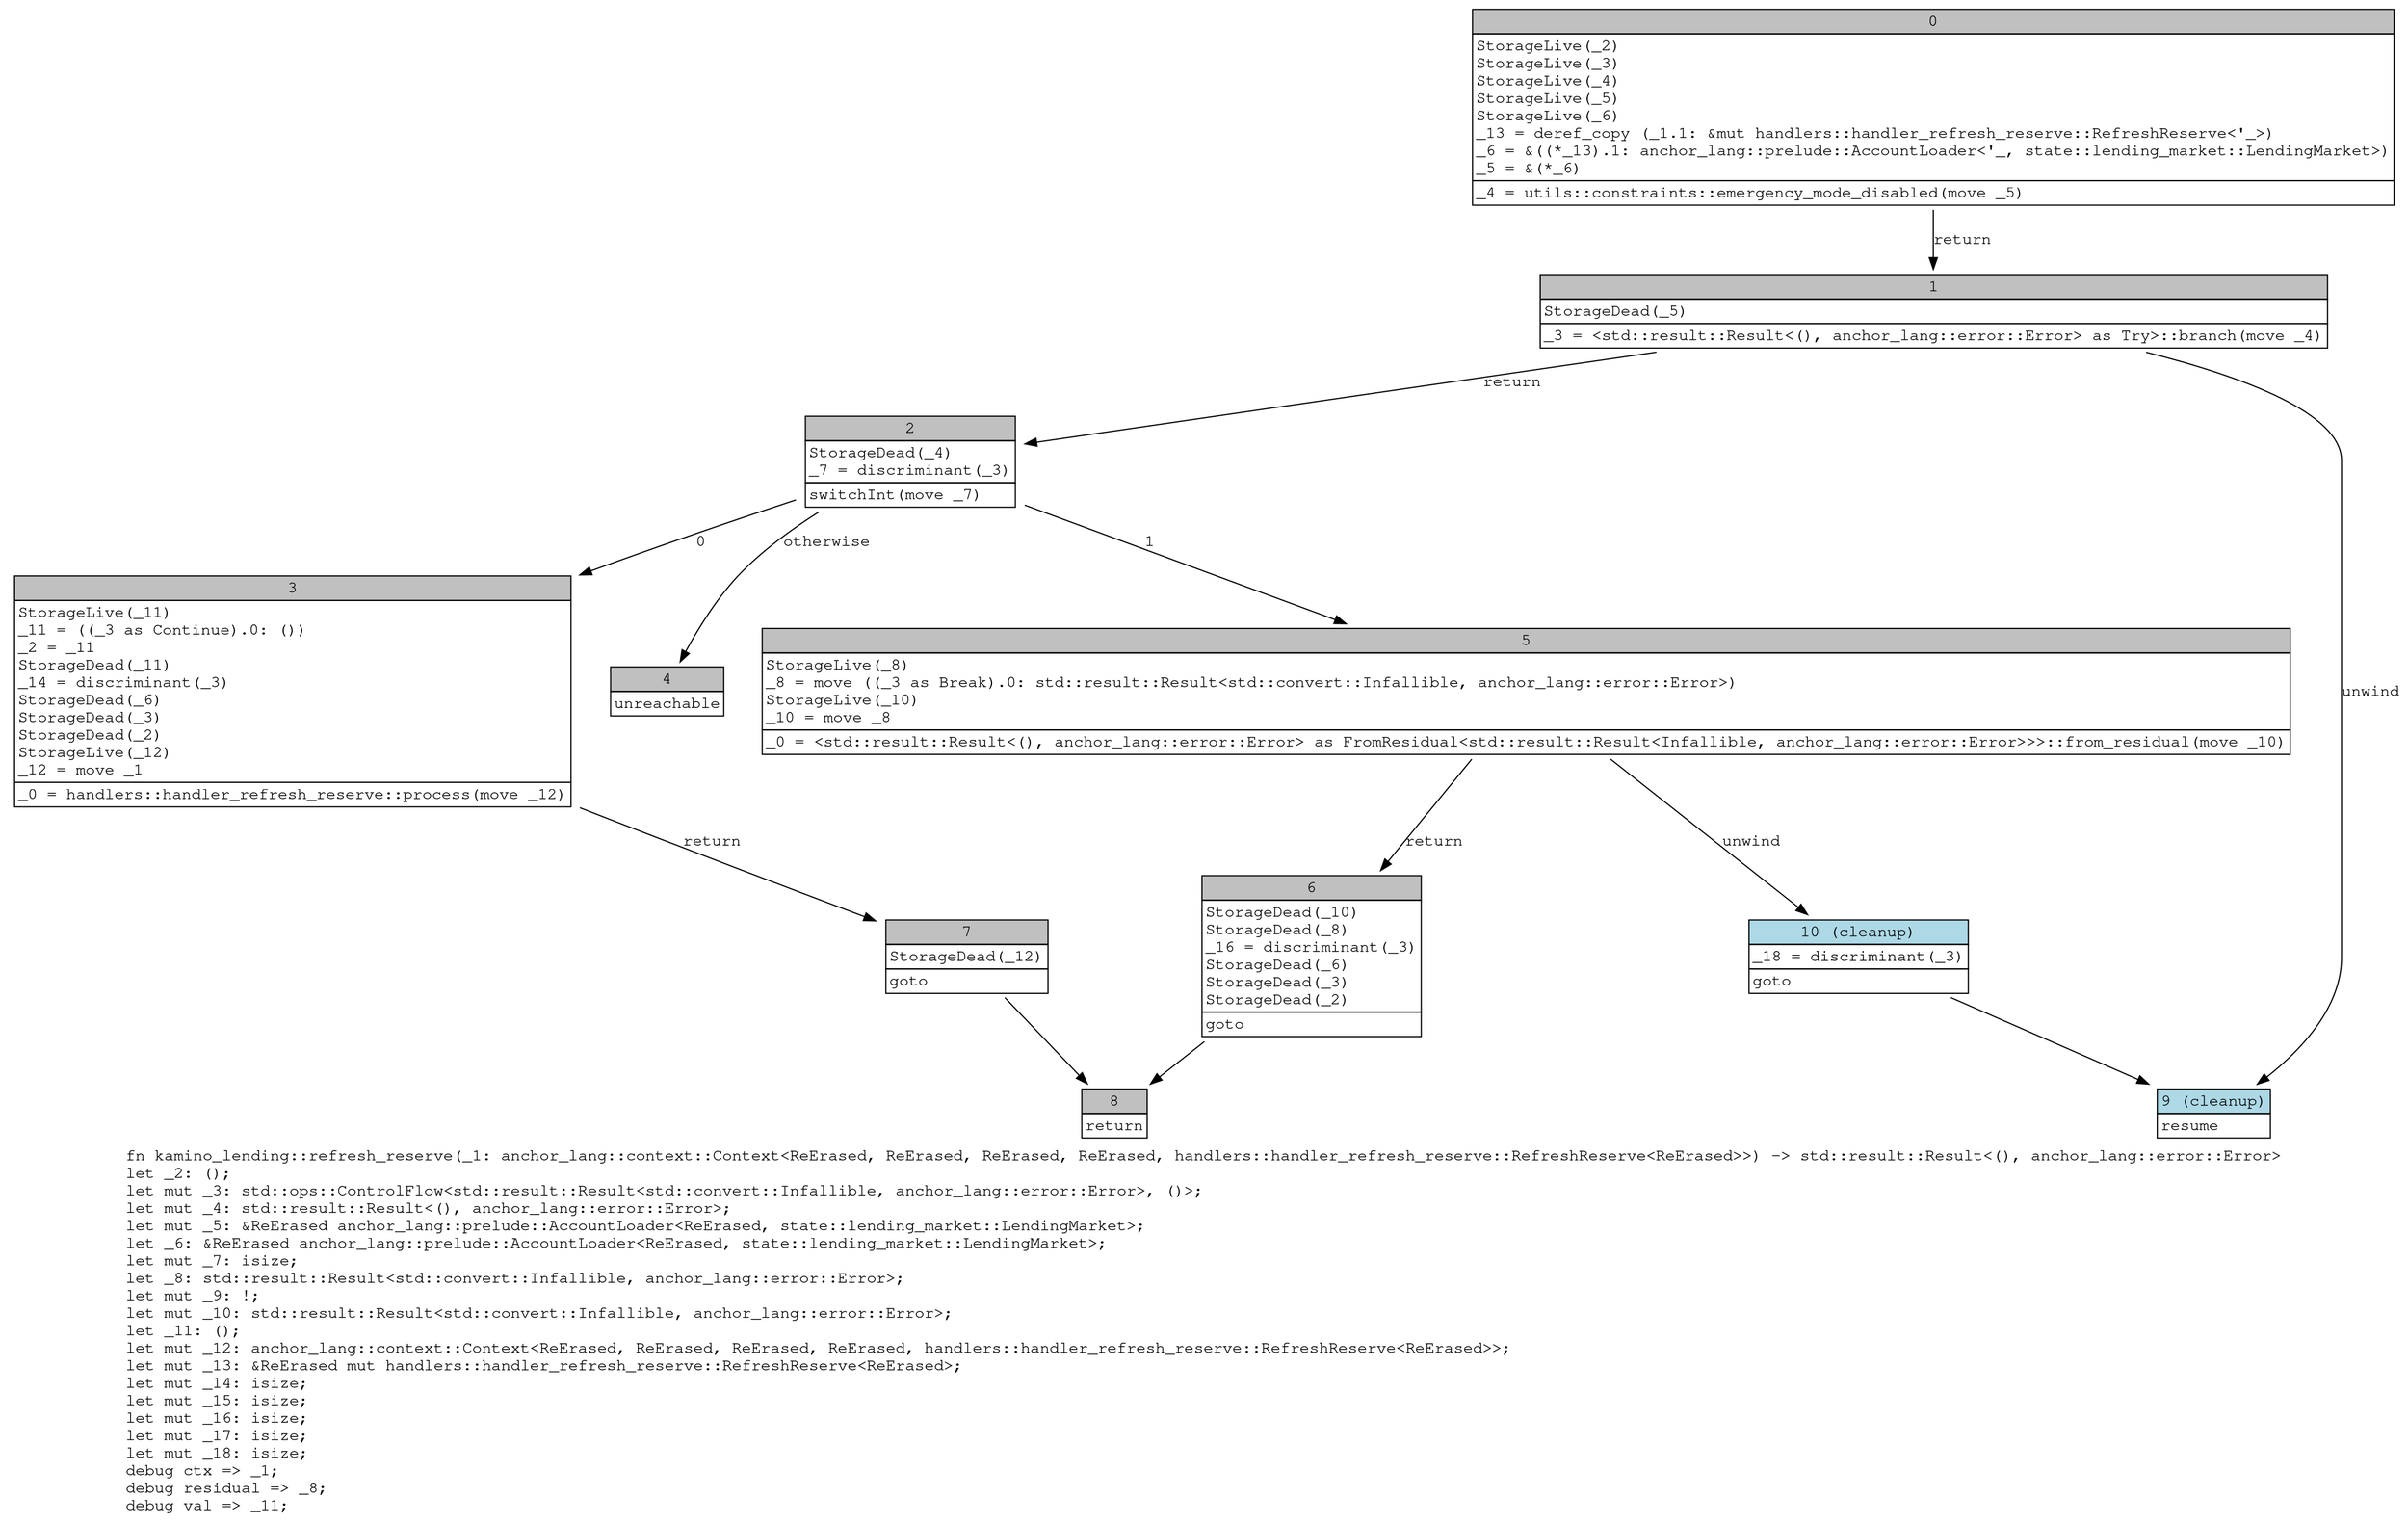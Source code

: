 digraph Mir_0_13871 {
    graph [fontname="Courier, monospace"];
    node [fontname="Courier, monospace"];
    edge [fontname="Courier, monospace"];
    label=<fn kamino_lending::refresh_reserve(_1: anchor_lang::context::Context&lt;ReErased, ReErased, ReErased, ReErased, handlers::handler_refresh_reserve::RefreshReserve&lt;ReErased&gt;&gt;) -&gt; std::result::Result&lt;(), anchor_lang::error::Error&gt;<br align="left"/>let _2: ();<br align="left"/>let mut _3: std::ops::ControlFlow&lt;std::result::Result&lt;std::convert::Infallible, anchor_lang::error::Error&gt;, ()&gt;;<br align="left"/>let mut _4: std::result::Result&lt;(), anchor_lang::error::Error&gt;;<br align="left"/>let mut _5: &amp;ReErased anchor_lang::prelude::AccountLoader&lt;ReErased, state::lending_market::LendingMarket&gt;;<br align="left"/>let _6: &amp;ReErased anchor_lang::prelude::AccountLoader&lt;ReErased, state::lending_market::LendingMarket&gt;;<br align="left"/>let mut _7: isize;<br align="left"/>let _8: std::result::Result&lt;std::convert::Infallible, anchor_lang::error::Error&gt;;<br align="left"/>let mut _9: !;<br align="left"/>let mut _10: std::result::Result&lt;std::convert::Infallible, anchor_lang::error::Error&gt;;<br align="left"/>let _11: ();<br align="left"/>let mut _12: anchor_lang::context::Context&lt;ReErased, ReErased, ReErased, ReErased, handlers::handler_refresh_reserve::RefreshReserve&lt;ReErased&gt;&gt;;<br align="left"/>let mut _13: &amp;ReErased mut handlers::handler_refresh_reserve::RefreshReserve&lt;ReErased&gt;;<br align="left"/>let mut _14: isize;<br align="left"/>let mut _15: isize;<br align="left"/>let mut _16: isize;<br align="left"/>let mut _17: isize;<br align="left"/>let mut _18: isize;<br align="left"/>debug ctx =&gt; _1;<br align="left"/>debug residual =&gt; _8;<br align="left"/>debug val =&gt; _11;<br align="left"/>>;
    bb0__0_13871 [shape="none", label=<<table border="0" cellborder="1" cellspacing="0"><tr><td bgcolor="gray" align="center" colspan="1">0</td></tr><tr><td align="left" balign="left">StorageLive(_2)<br/>StorageLive(_3)<br/>StorageLive(_4)<br/>StorageLive(_5)<br/>StorageLive(_6)<br/>_13 = deref_copy (_1.1: &amp;mut handlers::handler_refresh_reserve::RefreshReserve&lt;'_&gt;)<br/>_6 = &amp;((*_13).1: anchor_lang::prelude::AccountLoader&lt;'_, state::lending_market::LendingMarket&gt;)<br/>_5 = &amp;(*_6)<br/></td></tr><tr><td align="left">_4 = utils::constraints::emergency_mode_disabled(move _5)</td></tr></table>>];
    bb1__0_13871 [shape="none", label=<<table border="0" cellborder="1" cellspacing="0"><tr><td bgcolor="gray" align="center" colspan="1">1</td></tr><tr><td align="left" balign="left">StorageDead(_5)<br/></td></tr><tr><td align="left">_3 = &lt;std::result::Result&lt;(), anchor_lang::error::Error&gt; as Try&gt;::branch(move _4)</td></tr></table>>];
    bb2__0_13871 [shape="none", label=<<table border="0" cellborder="1" cellspacing="0"><tr><td bgcolor="gray" align="center" colspan="1">2</td></tr><tr><td align="left" balign="left">StorageDead(_4)<br/>_7 = discriminant(_3)<br/></td></tr><tr><td align="left">switchInt(move _7)</td></tr></table>>];
    bb3__0_13871 [shape="none", label=<<table border="0" cellborder="1" cellspacing="0"><tr><td bgcolor="gray" align="center" colspan="1">3</td></tr><tr><td align="left" balign="left">StorageLive(_11)<br/>_11 = ((_3 as Continue).0: ())<br/>_2 = _11<br/>StorageDead(_11)<br/>_14 = discriminant(_3)<br/>StorageDead(_6)<br/>StorageDead(_3)<br/>StorageDead(_2)<br/>StorageLive(_12)<br/>_12 = move _1<br/></td></tr><tr><td align="left">_0 = handlers::handler_refresh_reserve::process(move _12)</td></tr></table>>];
    bb4__0_13871 [shape="none", label=<<table border="0" cellborder="1" cellspacing="0"><tr><td bgcolor="gray" align="center" colspan="1">4</td></tr><tr><td align="left">unreachable</td></tr></table>>];
    bb5__0_13871 [shape="none", label=<<table border="0" cellborder="1" cellspacing="0"><tr><td bgcolor="gray" align="center" colspan="1">5</td></tr><tr><td align="left" balign="left">StorageLive(_8)<br/>_8 = move ((_3 as Break).0: std::result::Result&lt;std::convert::Infallible, anchor_lang::error::Error&gt;)<br/>StorageLive(_10)<br/>_10 = move _8<br/></td></tr><tr><td align="left">_0 = &lt;std::result::Result&lt;(), anchor_lang::error::Error&gt; as FromResidual&lt;std::result::Result&lt;Infallible, anchor_lang::error::Error&gt;&gt;&gt;::from_residual(move _10)</td></tr></table>>];
    bb6__0_13871 [shape="none", label=<<table border="0" cellborder="1" cellspacing="0"><tr><td bgcolor="gray" align="center" colspan="1">6</td></tr><tr><td align="left" balign="left">StorageDead(_10)<br/>StorageDead(_8)<br/>_16 = discriminant(_3)<br/>StorageDead(_6)<br/>StorageDead(_3)<br/>StorageDead(_2)<br/></td></tr><tr><td align="left">goto</td></tr></table>>];
    bb7__0_13871 [shape="none", label=<<table border="0" cellborder="1" cellspacing="0"><tr><td bgcolor="gray" align="center" colspan="1">7</td></tr><tr><td align="left" balign="left">StorageDead(_12)<br/></td></tr><tr><td align="left">goto</td></tr></table>>];
    bb8__0_13871 [shape="none", label=<<table border="0" cellborder="1" cellspacing="0"><tr><td bgcolor="gray" align="center" colspan="1">8</td></tr><tr><td align="left">return</td></tr></table>>];
    bb9__0_13871 [shape="none", label=<<table border="0" cellborder="1" cellspacing="0"><tr><td bgcolor="lightblue" align="center" colspan="1">9 (cleanup)</td></tr><tr><td align="left">resume</td></tr></table>>];
    bb10__0_13871 [shape="none", label=<<table border="0" cellborder="1" cellspacing="0"><tr><td bgcolor="lightblue" align="center" colspan="1">10 (cleanup)</td></tr><tr><td align="left" balign="left">_18 = discriminant(_3)<br/></td></tr><tr><td align="left">goto</td></tr></table>>];
    bb0__0_13871 -> bb1__0_13871 [label="return"];
    bb1__0_13871 -> bb2__0_13871 [label="return"];
    bb1__0_13871 -> bb9__0_13871 [label="unwind"];
    bb2__0_13871 -> bb3__0_13871 [label="0"];
    bb2__0_13871 -> bb5__0_13871 [label="1"];
    bb2__0_13871 -> bb4__0_13871 [label="otherwise"];
    bb3__0_13871 -> bb7__0_13871 [label="return"];
    bb5__0_13871 -> bb6__0_13871 [label="return"];
    bb5__0_13871 -> bb10__0_13871 [label="unwind"];
    bb6__0_13871 -> bb8__0_13871 [label=""];
    bb7__0_13871 -> bb8__0_13871 [label=""];
    bb10__0_13871 -> bb9__0_13871 [label=""];
}
